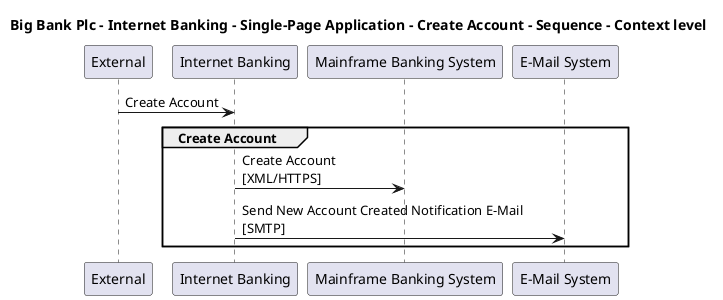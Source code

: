 @startuml

title Big Bank Plc - Internet Banking - Single-Page Application - Create Account - Sequence - Context level

participant "External" as C4InterFlow.SoftwareSystems.ExternalSystem
participant "Internet Banking" as BigBankPlc.SoftwareSystems.InternetBanking
participant "Mainframe Banking System" as BigBankPlc.SoftwareSystems.MainframeBankingSystem
participant "E-Mail System" as BigBankPlc.SoftwareSystems.EMailSystem

C4InterFlow.SoftwareSystems.ExternalSystem -> BigBankPlc.SoftwareSystems.InternetBanking : Create Account
group Create Account
BigBankPlc.SoftwareSystems.InternetBanking -> BigBankPlc.SoftwareSystems.MainframeBankingSystem : Create Account\n[XML/HTTPS]
BigBankPlc.SoftwareSystems.InternetBanking -> BigBankPlc.SoftwareSystems.EMailSystem : Send New Account Created Notification E-Mail\n[SMTP]
end


@enduml
